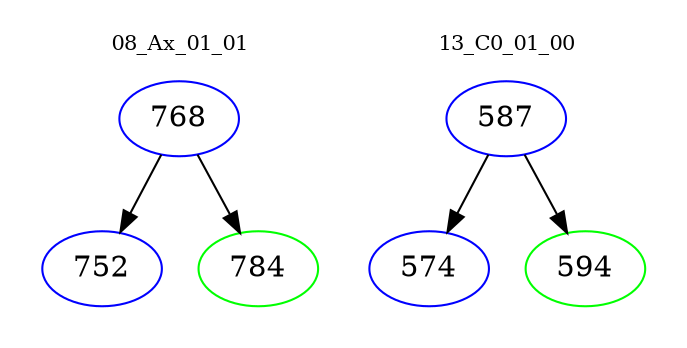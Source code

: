 digraph{
subgraph cluster_0 {
color = white
label = "08_Ax_01_01";
fontsize=10;
T0_768 [label="768", color="blue"]
T0_768 -> T0_752 [color="black"]
T0_752 [label="752", color="blue"]
T0_768 -> T0_784 [color="black"]
T0_784 [label="784", color="green"]
}
subgraph cluster_1 {
color = white
label = "13_C0_01_00";
fontsize=10;
T1_587 [label="587", color="blue"]
T1_587 -> T1_574 [color="black"]
T1_574 [label="574", color="blue"]
T1_587 -> T1_594 [color="black"]
T1_594 [label="594", color="green"]
}
}
